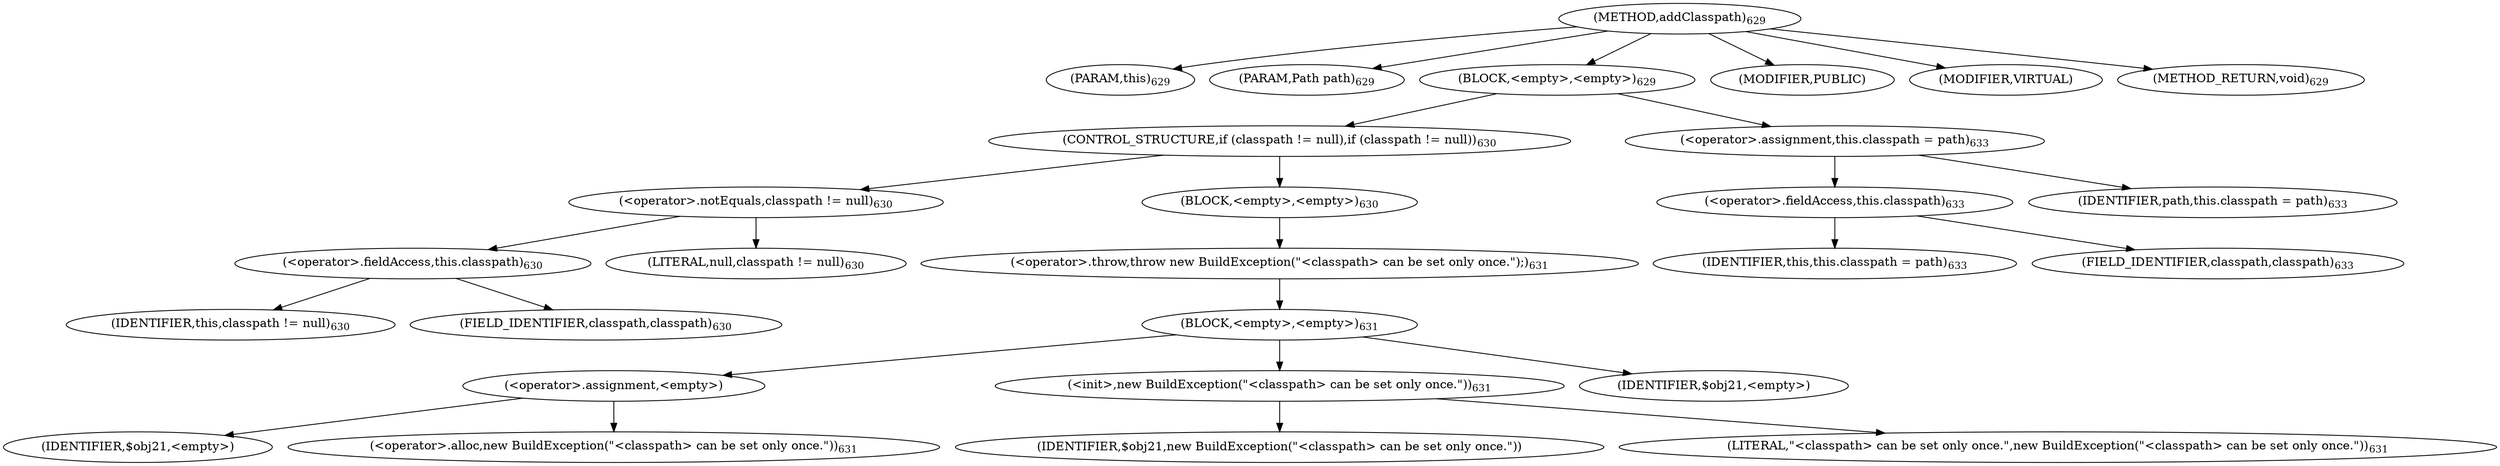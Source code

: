 digraph "addClasspath" {  
"1113" [label = <(METHOD,addClasspath)<SUB>629</SUB>> ]
"1114" [label = <(PARAM,this)<SUB>629</SUB>> ]
"1115" [label = <(PARAM,Path path)<SUB>629</SUB>> ]
"1116" [label = <(BLOCK,&lt;empty&gt;,&lt;empty&gt;)<SUB>629</SUB>> ]
"1117" [label = <(CONTROL_STRUCTURE,if (classpath != null),if (classpath != null))<SUB>630</SUB>> ]
"1118" [label = <(&lt;operator&gt;.notEquals,classpath != null)<SUB>630</SUB>> ]
"1119" [label = <(&lt;operator&gt;.fieldAccess,this.classpath)<SUB>630</SUB>> ]
"1120" [label = <(IDENTIFIER,this,classpath != null)<SUB>630</SUB>> ]
"1121" [label = <(FIELD_IDENTIFIER,classpath,classpath)<SUB>630</SUB>> ]
"1122" [label = <(LITERAL,null,classpath != null)<SUB>630</SUB>> ]
"1123" [label = <(BLOCK,&lt;empty&gt;,&lt;empty&gt;)<SUB>630</SUB>> ]
"1124" [label = <(&lt;operator&gt;.throw,throw new BuildException(&quot;&lt;classpath&gt; can be set only once.&quot;);)<SUB>631</SUB>> ]
"1125" [label = <(BLOCK,&lt;empty&gt;,&lt;empty&gt;)<SUB>631</SUB>> ]
"1126" [label = <(&lt;operator&gt;.assignment,&lt;empty&gt;)> ]
"1127" [label = <(IDENTIFIER,$obj21,&lt;empty&gt;)> ]
"1128" [label = <(&lt;operator&gt;.alloc,new BuildException(&quot;&lt;classpath&gt; can be set only once.&quot;))<SUB>631</SUB>> ]
"1129" [label = <(&lt;init&gt;,new BuildException(&quot;&lt;classpath&gt; can be set only once.&quot;))<SUB>631</SUB>> ]
"1130" [label = <(IDENTIFIER,$obj21,new BuildException(&quot;&lt;classpath&gt; can be set only once.&quot;))> ]
"1131" [label = <(LITERAL,&quot;&lt;classpath&gt; can be set only once.&quot;,new BuildException(&quot;&lt;classpath&gt; can be set only once.&quot;))<SUB>631</SUB>> ]
"1132" [label = <(IDENTIFIER,$obj21,&lt;empty&gt;)> ]
"1133" [label = <(&lt;operator&gt;.assignment,this.classpath = path)<SUB>633</SUB>> ]
"1134" [label = <(&lt;operator&gt;.fieldAccess,this.classpath)<SUB>633</SUB>> ]
"1135" [label = <(IDENTIFIER,this,this.classpath = path)<SUB>633</SUB>> ]
"1136" [label = <(FIELD_IDENTIFIER,classpath,classpath)<SUB>633</SUB>> ]
"1137" [label = <(IDENTIFIER,path,this.classpath = path)<SUB>633</SUB>> ]
"1138" [label = <(MODIFIER,PUBLIC)> ]
"1139" [label = <(MODIFIER,VIRTUAL)> ]
"1140" [label = <(METHOD_RETURN,void)<SUB>629</SUB>> ]
  "1113" -> "1114" 
  "1113" -> "1115" 
  "1113" -> "1116" 
  "1113" -> "1138" 
  "1113" -> "1139" 
  "1113" -> "1140" 
  "1116" -> "1117" 
  "1116" -> "1133" 
  "1117" -> "1118" 
  "1117" -> "1123" 
  "1118" -> "1119" 
  "1118" -> "1122" 
  "1119" -> "1120" 
  "1119" -> "1121" 
  "1123" -> "1124" 
  "1124" -> "1125" 
  "1125" -> "1126" 
  "1125" -> "1129" 
  "1125" -> "1132" 
  "1126" -> "1127" 
  "1126" -> "1128" 
  "1129" -> "1130" 
  "1129" -> "1131" 
  "1133" -> "1134" 
  "1133" -> "1137" 
  "1134" -> "1135" 
  "1134" -> "1136" 
}
